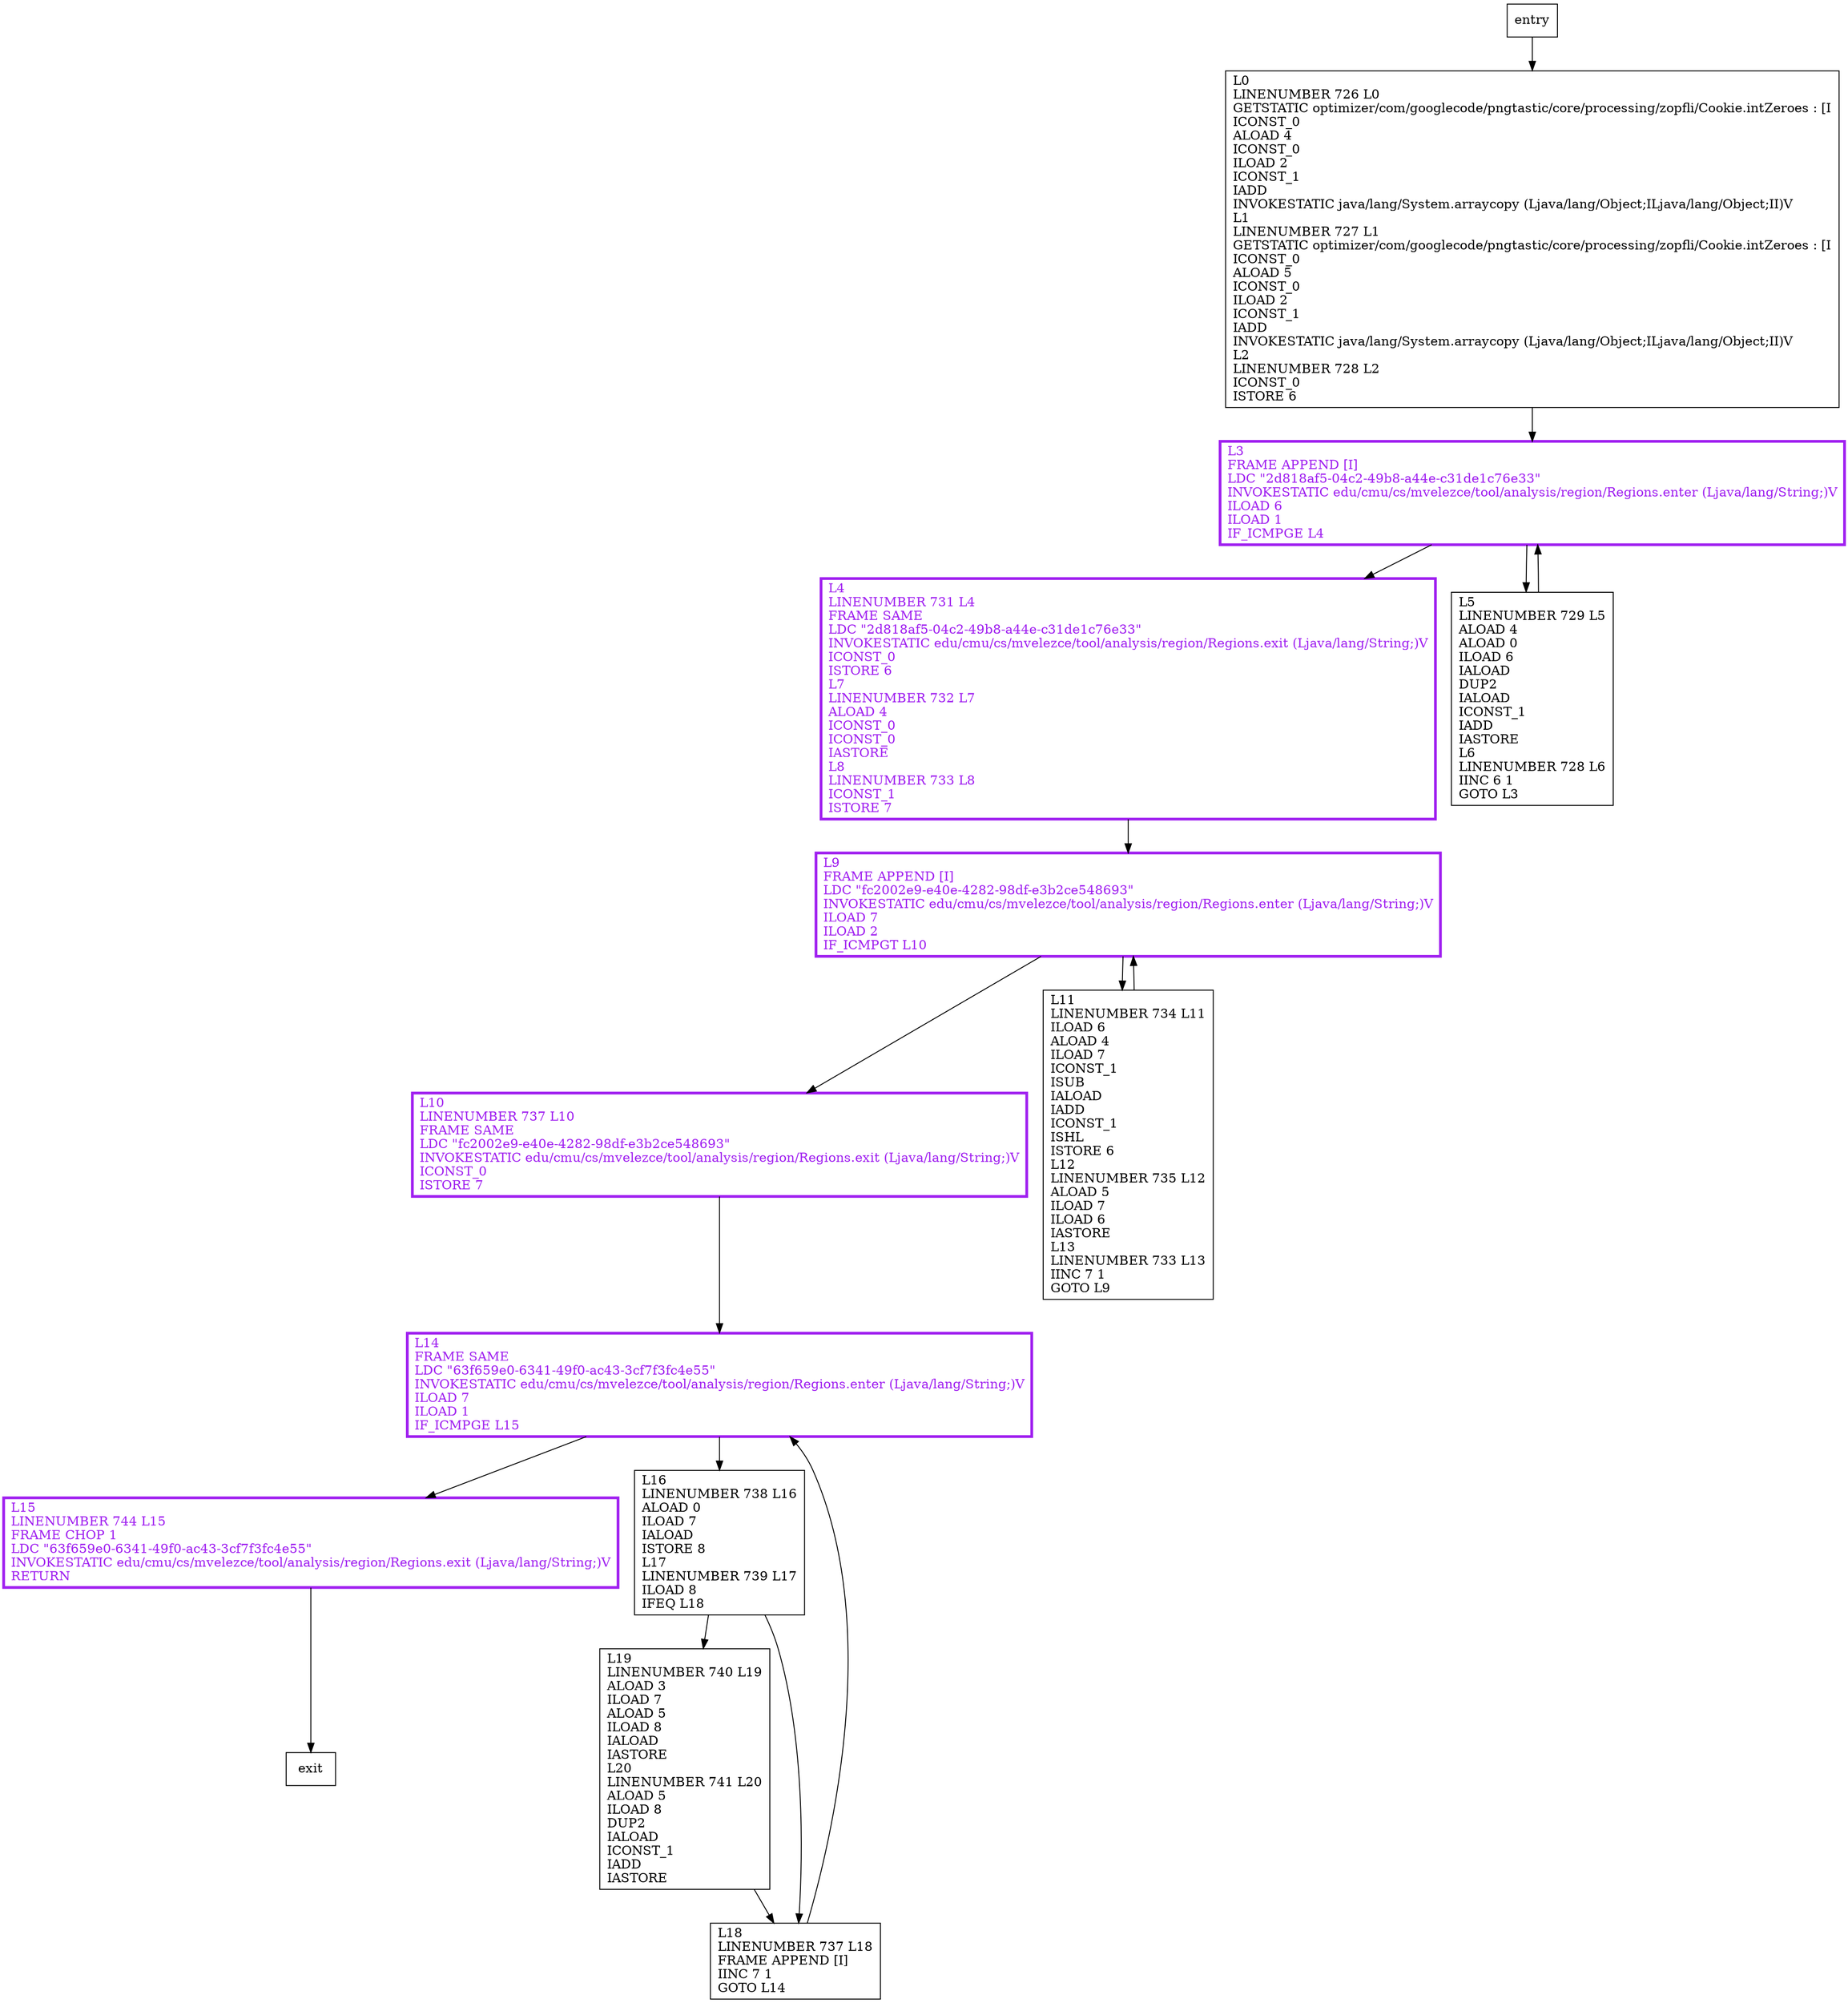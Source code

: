 digraph lengthsToSymbols {
node [shape=record];
1657842786 [label="L3\lFRAME APPEND [I]\lLDC \"2d818af5-04c2-49b8-a44e-c31de1c76e33\"\lINVOKESTATIC edu/cmu/cs/mvelezce/tool/analysis/region/Regions.enter (Ljava/lang/String;)V\lILOAD 6\lILOAD 1\lIF_ICMPGE L4\l"];
353206468 [label="L10\lLINENUMBER 737 L10\lFRAME SAME\lLDC \"fc2002e9-e40e-4282-98df-e3b2ce548693\"\lINVOKESTATIC edu/cmu/cs/mvelezce/tool/analysis/region/Regions.exit (Ljava/lang/String;)V\lICONST_0\lISTORE 7\l"];
68217166 [label="L14\lFRAME SAME\lLDC \"63f659e0-6341-49f0-ac43-3cf7f3fc4e55\"\lINVOKESTATIC edu/cmu/cs/mvelezce/tool/analysis/region/Regions.enter (Ljava/lang/String;)V\lILOAD 7\lILOAD 1\lIF_ICMPGE L15\l"];
989440614 [label="L0\lLINENUMBER 726 L0\lGETSTATIC optimizer/com/googlecode/pngtastic/core/processing/zopfli/Cookie.intZeroes : [I\lICONST_0\lALOAD 4\lICONST_0\lILOAD 2\lICONST_1\lIADD\lINVOKESTATIC java/lang/System.arraycopy (Ljava/lang/Object;ILjava/lang/Object;II)V\lL1\lLINENUMBER 727 L1\lGETSTATIC optimizer/com/googlecode/pngtastic/core/processing/zopfli/Cookie.intZeroes : [I\lICONST_0\lALOAD 5\lICONST_0\lILOAD 2\lICONST_1\lIADD\lINVOKESTATIC java/lang/System.arraycopy (Ljava/lang/Object;ILjava/lang/Object;II)V\lL2\lLINENUMBER 728 L2\lICONST_0\lISTORE 6\l"];
1691629865 [label="L15\lLINENUMBER 744 L15\lFRAME CHOP 1\lLDC \"63f659e0-6341-49f0-ac43-3cf7f3fc4e55\"\lINVOKESTATIC edu/cmu/cs/mvelezce/tool/analysis/region/Regions.exit (Ljava/lang/String;)V\lRETURN\l"];
1103666479 [label="L19\lLINENUMBER 740 L19\lALOAD 3\lILOAD 7\lALOAD 5\lILOAD 8\lIALOAD\lIASTORE\lL20\lLINENUMBER 741 L20\lALOAD 5\lILOAD 8\lDUP2\lIALOAD\lICONST_1\lIADD\lIASTORE\l"];
50345623 [label="L9\lFRAME APPEND [I]\lLDC \"fc2002e9-e40e-4282-98df-e3b2ce548693\"\lINVOKESTATIC edu/cmu/cs/mvelezce/tool/analysis/region/Regions.enter (Ljava/lang/String;)V\lILOAD 7\lILOAD 2\lIF_ICMPGT L10\l"];
1132379993 [label="L18\lLINENUMBER 737 L18\lFRAME APPEND [I]\lIINC 7 1\lGOTO L14\l"];
1747371038 [label="L11\lLINENUMBER 734 L11\lILOAD 6\lALOAD 4\lILOAD 7\lICONST_1\lISUB\lIALOAD\lIADD\lICONST_1\lISHL\lISTORE 6\lL12\lLINENUMBER 735 L12\lALOAD 5\lILOAD 7\lILOAD 6\lIASTORE\lL13\lLINENUMBER 733 L13\lIINC 7 1\lGOTO L9\l"];
1997625595 [label="L4\lLINENUMBER 731 L4\lFRAME SAME\lLDC \"2d818af5-04c2-49b8-a44e-c31de1c76e33\"\lINVOKESTATIC edu/cmu/cs/mvelezce/tool/analysis/region/Regions.exit (Ljava/lang/String;)V\lICONST_0\lISTORE 6\lL7\lLINENUMBER 732 L7\lALOAD 4\lICONST_0\lICONST_0\lIASTORE\lL8\lLINENUMBER 733 L8\lICONST_1\lISTORE 7\l"];
152848959 [label="L5\lLINENUMBER 729 L5\lALOAD 4\lALOAD 0\lILOAD 6\lIALOAD\lDUP2\lIALOAD\lICONST_1\lIADD\lIASTORE\lL6\lLINENUMBER 728 L6\lIINC 6 1\lGOTO L3\l"];
489070295 [label="L16\lLINENUMBER 738 L16\lALOAD 0\lILOAD 7\lIALOAD\lISTORE 8\lL17\lLINENUMBER 739 L17\lILOAD 8\lIFEQ L18\l"];
entry;
exit;
353206468 -> 68217166;
68217166 -> 1691629865;
68217166 -> 489070295;
1691629865 -> exit;
1747371038 -> 50345623;
489070295 -> 1103666479;
489070295 -> 1132379993;
1657842786 -> 1997625595;
1657842786 -> 152848959;
entry -> 989440614;
989440614 -> 1657842786;
1103666479 -> 1132379993;
50345623 -> 353206468;
50345623 -> 1747371038;
1132379993 -> 68217166;
1997625595 -> 50345623;
152848959 -> 1657842786;
1657842786[fontcolor="purple", penwidth=3, color="purple"];
353206468[fontcolor="purple", penwidth=3, color="purple"];
68217166[fontcolor="purple", penwidth=3, color="purple"];
1691629865[fontcolor="purple", penwidth=3, color="purple"];
50345623[fontcolor="purple", penwidth=3, color="purple"];
1997625595[fontcolor="purple", penwidth=3, color="purple"];
}
